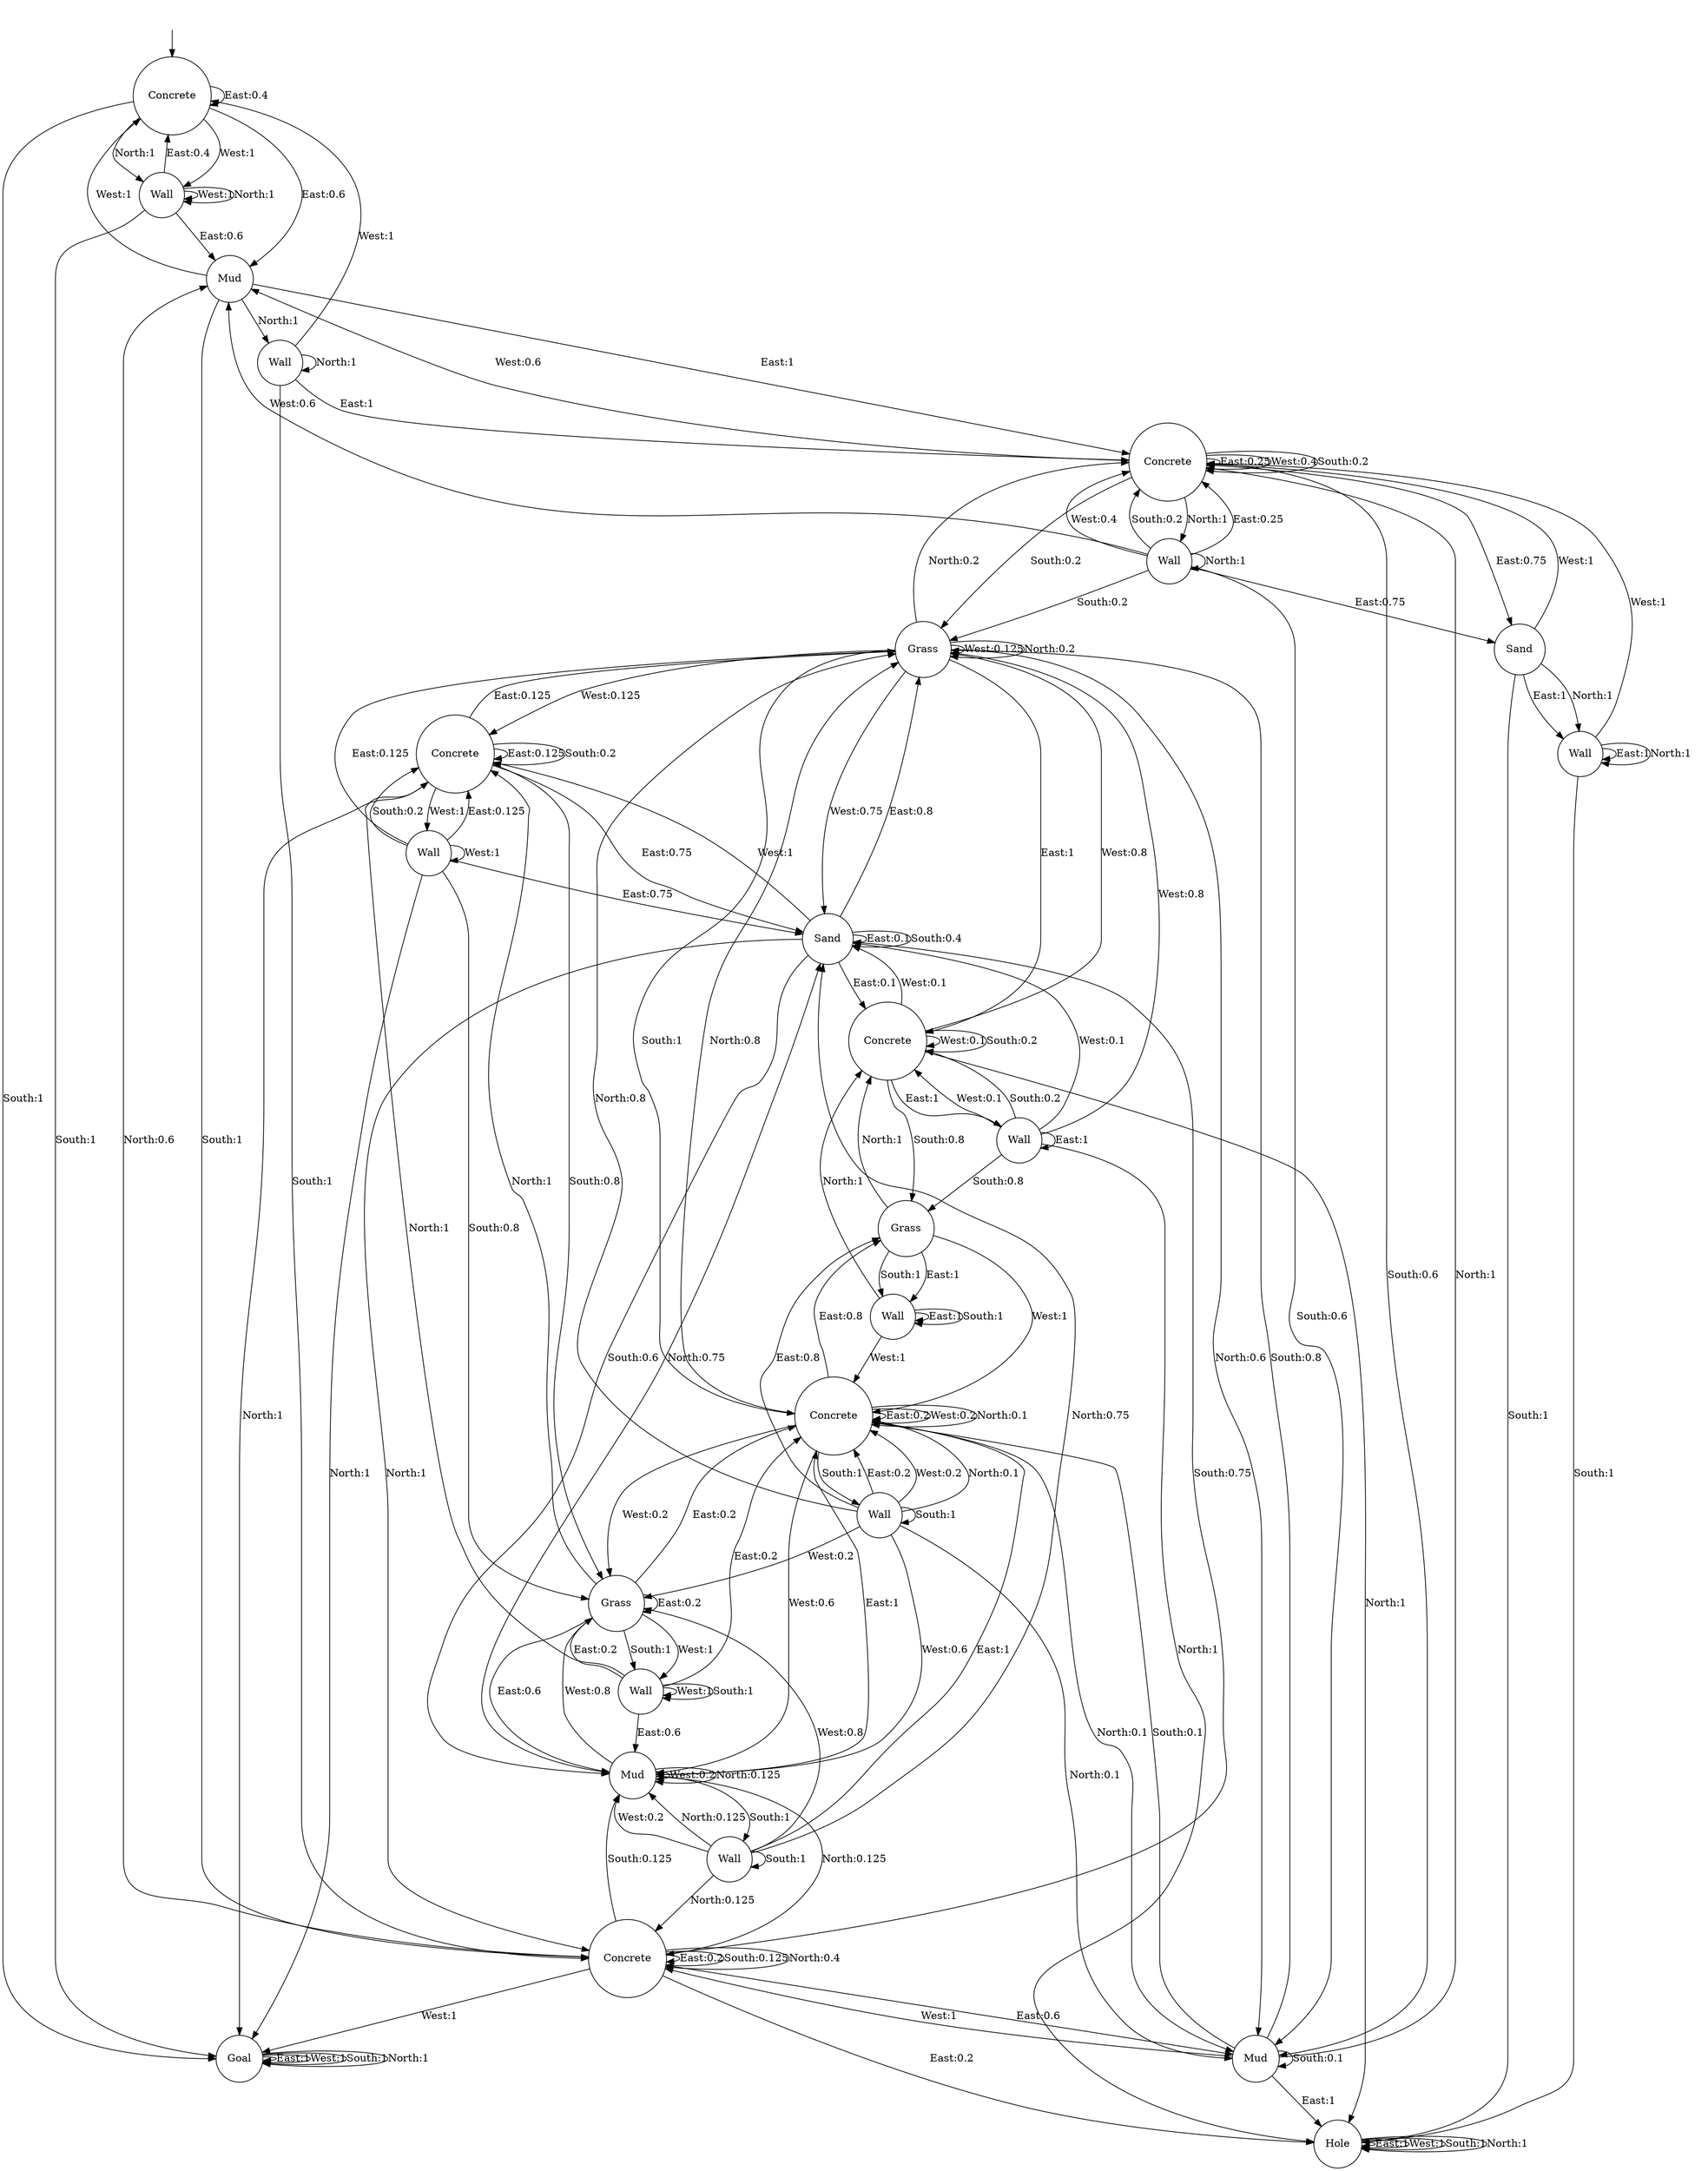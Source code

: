 digraph g {
__start0 [label="" shape="none"];
0 [shape="circle" label="Concrete"];
1 [shape="circle" label="Wall"];
2 [shape="circle" label="Goal"];
3 [shape="circle" label="Concrete"];
4 [shape="circle" label="Wall"];
5 [shape="circle" label="Wall"];
6 [shape="circle" label="Grass"];
7 [shape="circle" label="Wall"];
8 [shape="circle" label="Mud"];
9 [shape="circle" label="Concrete"];
10 [shape="circle" label="Sand"];
11 [shape="circle" label="Wall"];
12 [shape="circle" label="Mud"];
13 [shape="circle" label="Concrete"];
14 [shape="circle" label="Wall"];
15 [shape="circle" label="Mud"];
16 [shape="circle" label="Grass"];
17 [shape="circle" label="Concrete"];
18 [shape="circle" label="Wall"];
19 [shape="circle" label="Wall"];
20 [shape="circle" label="Sand"];
21 [shape="circle" label="Hole"];
22 [shape="circle" label="Concrete"];
23 [shape="circle" label="Wall"];
24 [shape="circle" label="Wall"];
25 [shape="circle" label="Grass"];
0 -> 0 [label="East:0.4"];
0 -> 8 [label="East:0.6"];
0 -> 1 [label="West:1"];
0 -> 2 [label="South:1"];
0 -> 1 [label="North:1"];
1 -> 0 [label="East:0.4"];
1 -> 8 [label="East:0.6"];
1 -> 1 [label="West:1"];
1 -> 2 [label="South:1"];
1 -> 1 [label="North:1"];
2 -> 2 [label="East:1"];
2 -> 2 [label="West:1"];
2 -> 2 [label="South:1"];
2 -> 2 [label="North:1"];
3 -> 3 [label="East:0.125"];
3 -> 10 [label="East:0.75"];
3 -> 16 [label="East:0.125"];
3 -> 4 [label="West:1"];
3 -> 3 [label="South:0.2"];
3 -> 6 [label="South:0.8"];
3 -> 2 [label="North:1"];
4 -> 3 [label="East:0.125"];
4 -> 10 [label="East:0.75"];
4 -> 16 [label="East:0.125"];
4 -> 4 [label="West:1"];
4 -> 3 [label="South:0.2"];
4 -> 6 [label="South:0.8"];
4 -> 2 [label="North:1"];
5 -> 6 [label="East:0.2"];
5 -> 12 [label="East:0.6"];
5 -> 17 [label="East:0.2"];
5 -> 5 [label="West:1"];
5 -> 5 [label="South:1"];
5 -> 3 [label="North:1"];
6 -> 6 [label="East:0.2"];
6 -> 12 [label="East:0.6"];
6 -> 17 [label="East:0.2"];
6 -> 5 [label="West:1"];
6 -> 5 [label="South:1"];
6 -> 3 [label="North:1"];
7 -> 13 [label="East:1"];
7 -> 0 [label="West:1"];
7 -> 9 [label="South:1"];
7 -> 7 [label="North:1"];
8 -> 13 [label="East:1"];
8 -> 0 [label="West:1"];
8 -> 9 [label="South:1"];
8 -> 7 [label="North:1"];
9 -> 9 [label="East:0.2"];
9 -> 15 [label="East:0.6"];
9 -> 21 [label="East:0.2"];
9 -> 2 [label="West:1"];
9 -> 9 [label="South:0.125"];
9 -> 10 [label="South:0.75"];
9 -> 12 [label="South:0.125"];
9 -> 8 [label="North:0.6"];
9 -> 9 [label="North:0.4"];
10 -> 10 [label="East:0.1"];
10 -> 16 [label="East:0.8"];
10 -> 22 [label="East:0.1"];
10 -> 3 [label="West:1"];
10 -> 10 [label="South:0.4"];
10 -> 12 [label="South:0.6"];
10 -> 9 [label="North:1"];
11 -> 17 [label="East:1"];
11 -> 6 [label="West:0.8"];
11 -> 12 [label="West:0.2"];
11 -> 11 [label="South:1"];
11 -> 9 [label="North:0.125"];
11 -> 10 [label="North:0.75"];
11 -> 12 [label="North:0.125"];
12 -> 17 [label="East:1"];
12 -> 6 [label="West:0.8"];
12 -> 12 [label="West:0.2"];
12 -> 11 [label="South:1"];
12 -> 9 [label="North:0.125"];
12 -> 10 [label="North:0.75"];
12 -> 12 [label="North:0.125"];
13 -> 13 [label="East:0.25"];
13 -> 20 [label="East:0.75"];
13 -> 8 [label="West:0.6"];
13 -> 13 [label="West:0.4"];
13 -> 13 [label="South:0.2"];
13 -> 15 [label="South:0.6"];
13 -> 16 [label="South:0.2"];
13 -> 14 [label="North:1"];
14 -> 13 [label="East:0.25"];
14 -> 20 [label="East:0.75"];
14 -> 8 [label="West:0.6"];
14 -> 13 [label="West:0.4"];
14 -> 13 [label="South:0.2"];
14 -> 15 [label="South:0.6"];
14 -> 16 [label="South:0.2"];
14 -> 14 [label="North:1"];
15 -> 21 [label="East:1"];
15 -> 9 [label="West:1"];
15 -> 15 [label="South:0.1"];
15 -> 16 [label="South:0.8"];
15 -> 17 [label="South:0.1"];
15 -> 13 [label="North:1"];
16 -> 22 [label="East:1"];
16 -> 3 [label="West:0.125"];
16 -> 10 [label="West:0.75"];
16 -> 16 [label="West:0.125"];
16 -> 17 [label="South:1"];
16 -> 13 [label="North:0.2"];
16 -> 15 [label="North:0.6"];
16 -> 16 [label="North:0.2"];
17 -> 17 [label="East:0.2"];
17 -> 25 [label="East:0.8"];
17 -> 6 [label="West:0.2"];
17 -> 12 [label="West:0.6"];
17 -> 17 [label="West:0.2"];
17 -> 18 [label="South:1"];
17 -> 15 [label="North:0.1"];
17 -> 16 [label="North:0.8"];
17 -> 17 [label="North:0.1"];
18 -> 17 [label="East:0.2"];
18 -> 25 [label="East:0.8"];
18 -> 6 [label="West:0.2"];
18 -> 12 [label="West:0.6"];
18 -> 17 [label="West:0.2"];
18 -> 18 [label="South:1"];
18 -> 15 [label="North:0.1"];
18 -> 16 [label="North:0.8"];
18 -> 17 [label="North:0.1"];
19 -> 19 [label="East:1"];
19 -> 13 [label="West:1"];
19 -> 21 [label="South:1"];
19 -> 19 [label="North:1"];
20 -> 19 [label="East:1"];
20 -> 13 [label="West:1"];
20 -> 21 [label="South:1"];
20 -> 19 [label="North:1"];
21 -> 21 [label="East:1"];
21 -> 21 [label="West:1"];
21 -> 21 [label="South:1"];
21 -> 21 [label="North:1"];
22 -> 23 [label="East:1"];
22 -> 10 [label="West:0.1"];
22 -> 16 [label="West:0.8"];
22 -> 22 [label="West:0.1"];
22 -> 22 [label="South:0.2"];
22 -> 25 [label="South:0.8"];
22 -> 21 [label="North:1"];
23 -> 23 [label="East:1"];
23 -> 10 [label="West:0.1"];
23 -> 16 [label="West:0.8"];
23 -> 22 [label="West:0.1"];
23 -> 22 [label="South:0.2"];
23 -> 25 [label="South:0.8"];
23 -> 21 [label="North:1"];
24 -> 24 [label="East:1"];
24 -> 17 [label="West:1"];
24 -> 24 [label="South:1"];
24 -> 22 [label="North:1"];
25 -> 24 [label="East:1"];
25 -> 17 [label="West:1"];
25 -> 24 [label="South:1"];
25 -> 22 [label="North:1"];
__start0 -> 0;
}
